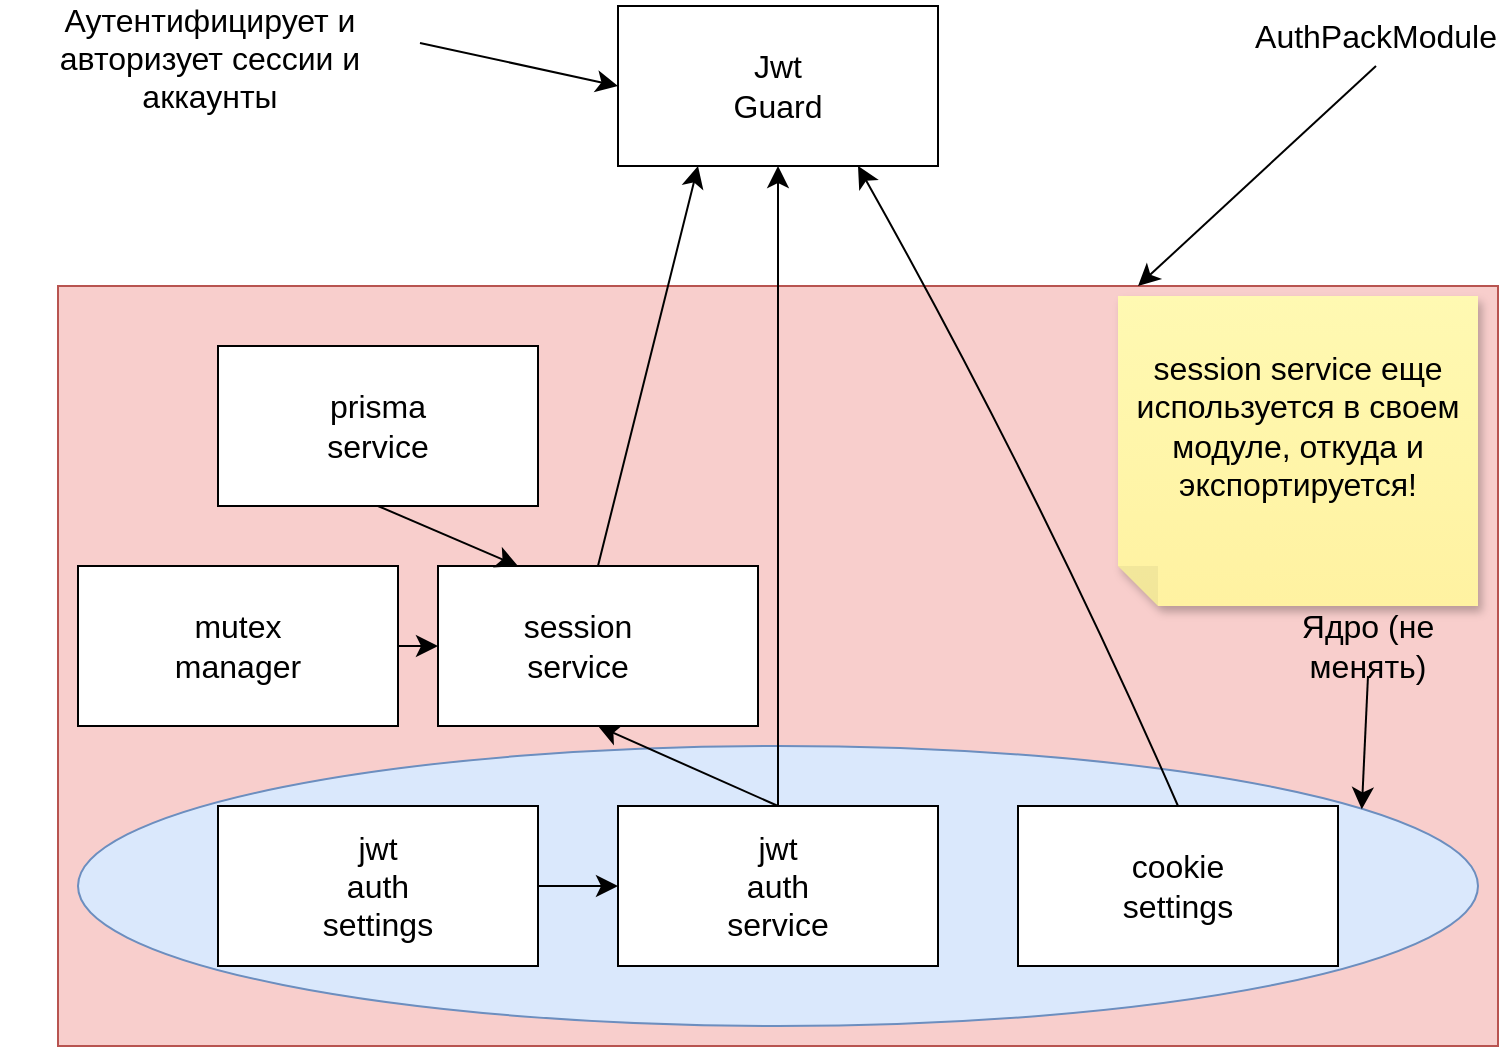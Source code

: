 <mxfile version="26.0.5">
  <diagram id="R2lEEEUBdFMjLlhIrx00" name="Page-1">
    <mxGraphModel dx="1320" dy="1745" grid="1" gridSize="10" guides="1" tooltips="1" connect="1" arrows="1" fold="1" page="1" pageScale="1" pageWidth="850" pageHeight="1100" math="0" shadow="0" extFonts="Permanent Marker^https://fonts.googleapis.com/css?family=Permanent+Marker">
      <root>
        <mxCell id="0" />
        <mxCell id="1" parent="0" />
        <mxCell id="bsDVykLvRhCMeooRDLJG-57" value="" style="rounded=0;whiteSpace=wrap;html=1;fillColor=#f8cecc;strokeColor=#b85450;" vertex="1" parent="1">
          <mxGeometry x="80" y="-700" width="720" height="380" as="geometry" />
        </mxCell>
        <mxCell id="bsDVykLvRhCMeooRDLJG-32" value="" style="ellipse;whiteSpace=wrap;html=1;fillColor=#dae8fc;strokeColor=#6c8ebf;movable=1;resizable=1;rotatable=1;deletable=1;editable=1;locked=0;connectable=1;" vertex="1" parent="1">
          <mxGeometry x="90" y="-470" width="700" height="140" as="geometry" />
        </mxCell>
        <mxCell id="bsDVykLvRhCMeooRDLJG-68" style="edgeStyle=none;curved=1;rounded=0;orthogonalLoop=1;jettySize=auto;html=1;exitX=1;exitY=0.5;exitDx=0;exitDy=0;entryX=0;entryY=0.5;entryDx=0;entryDy=0;fontSize=12;startSize=8;endSize=8;" edge="1" parent="1" source="bsDVykLvRhCMeooRDLJG-1" target="bsDVykLvRhCMeooRDLJG-2">
          <mxGeometry relative="1" as="geometry" />
        </mxCell>
        <mxCell id="bsDVykLvRhCMeooRDLJG-1" value="" style="rounded=0;whiteSpace=wrap;html=1;" vertex="1" parent="1">
          <mxGeometry x="160" y="-440" width="160" height="80" as="geometry" />
        </mxCell>
        <mxCell id="bsDVykLvRhCMeooRDLJG-53" style="edgeStyle=none;curved=1;rounded=0;orthogonalLoop=1;jettySize=auto;html=1;exitX=0.5;exitY=0;exitDx=0;exitDy=0;entryX=0.5;entryY=1;entryDx=0;entryDy=0;fontSize=12;startSize=8;endSize=8;" edge="1" parent="1" source="bsDVykLvRhCMeooRDLJG-2" target="bsDVykLvRhCMeooRDLJG-5">
          <mxGeometry relative="1" as="geometry" />
        </mxCell>
        <mxCell id="bsDVykLvRhCMeooRDLJG-66" style="edgeStyle=none;curved=1;rounded=0;orthogonalLoop=1;jettySize=auto;html=1;exitX=0.5;exitY=0;exitDx=0;exitDy=0;entryX=0.5;entryY=1;entryDx=0;entryDy=0;fontSize=12;startSize=8;endSize=8;" edge="1" parent="1" source="bsDVykLvRhCMeooRDLJG-2" target="bsDVykLvRhCMeooRDLJG-38">
          <mxGeometry relative="1" as="geometry" />
        </mxCell>
        <mxCell id="bsDVykLvRhCMeooRDLJG-2" value="" style="rounded=0;whiteSpace=wrap;html=1;" vertex="1" parent="1">
          <mxGeometry x="360" y="-440" width="160" height="80" as="geometry" />
        </mxCell>
        <mxCell id="bsDVykLvRhCMeooRDLJG-56" style="edgeStyle=none;curved=1;rounded=0;orthogonalLoop=1;jettySize=auto;html=1;exitX=0.5;exitY=0;exitDx=0;exitDy=0;entryX=0.75;entryY=1;entryDx=0;entryDy=0;fontSize=12;startSize=8;endSize=8;" edge="1" parent="1" source="bsDVykLvRhCMeooRDLJG-3" target="bsDVykLvRhCMeooRDLJG-38">
          <mxGeometry relative="1" as="geometry">
            <Array as="points">
              <mxPoint x="570" y="-600" />
            </Array>
          </mxGeometry>
        </mxCell>
        <mxCell id="bsDVykLvRhCMeooRDLJG-3" value="" style="rounded=0;whiteSpace=wrap;html=1;" vertex="1" parent="1">
          <mxGeometry x="560" y="-440" width="160" height="80" as="geometry" />
        </mxCell>
        <mxCell id="bsDVykLvRhCMeooRDLJG-67" style="edgeStyle=none;curved=1;rounded=0;orthogonalLoop=1;jettySize=auto;html=1;exitX=0.5;exitY=0;exitDx=0;exitDy=0;entryX=0.25;entryY=1;entryDx=0;entryDy=0;fontSize=12;startSize=8;endSize=8;" edge="1" parent="1" source="bsDVykLvRhCMeooRDLJG-5" target="bsDVykLvRhCMeooRDLJG-38">
          <mxGeometry relative="1" as="geometry" />
        </mxCell>
        <mxCell id="bsDVykLvRhCMeooRDLJG-5" value="" style="rounded=0;whiteSpace=wrap;html=1;" vertex="1" parent="1">
          <mxGeometry x="270" y="-560" width="160" height="80" as="geometry" />
        </mxCell>
        <mxCell id="bsDVykLvRhCMeooRDLJG-63" style="edgeStyle=none;curved=1;rounded=0;orthogonalLoop=1;jettySize=auto;html=1;exitX=0.5;exitY=1;exitDx=0;exitDy=0;entryX=0.25;entryY=0;entryDx=0;entryDy=0;fontSize=12;startSize=8;endSize=8;" edge="1" parent="1" source="bsDVykLvRhCMeooRDLJG-6" target="bsDVykLvRhCMeooRDLJG-5">
          <mxGeometry relative="1" as="geometry" />
        </mxCell>
        <mxCell id="bsDVykLvRhCMeooRDLJG-6" value="" style="rounded=0;whiteSpace=wrap;html=1;" vertex="1" parent="1">
          <mxGeometry x="160" y="-670" width="160" height="80" as="geometry" />
        </mxCell>
        <mxCell id="bsDVykLvRhCMeooRDLJG-62" style="edgeStyle=none;curved=1;rounded=0;orthogonalLoop=1;jettySize=auto;html=1;exitX=1;exitY=0.5;exitDx=0;exitDy=0;entryX=0;entryY=0.5;entryDx=0;entryDy=0;fontSize=12;startSize=8;endSize=8;" edge="1" parent="1" source="bsDVykLvRhCMeooRDLJG-8" target="bsDVykLvRhCMeooRDLJG-5">
          <mxGeometry relative="1" as="geometry" />
        </mxCell>
        <mxCell id="bsDVykLvRhCMeooRDLJG-8" value="" style="rounded=0;whiteSpace=wrap;html=1;" vertex="1" parent="1">
          <mxGeometry x="90" y="-560" width="160" height="80" as="geometry" />
        </mxCell>
        <mxCell id="bsDVykLvRhCMeooRDLJG-20" value="session service" style="text;strokeColor=none;fillColor=none;html=1;align=center;verticalAlign=middle;whiteSpace=wrap;rounded=0;fontSize=16;" vertex="1" parent="1">
          <mxGeometry x="310" y="-535" width="60" height="30" as="geometry" />
        </mxCell>
        <mxCell id="bsDVykLvRhCMeooRDLJG-22" value="prisma&lt;div&gt;service&lt;/div&gt;" style="text;strokeColor=none;fillColor=none;html=1;align=center;verticalAlign=middle;whiteSpace=wrap;rounded=0;fontSize=16;" vertex="1" parent="1">
          <mxGeometry x="210" y="-645" width="60" height="30" as="geometry" />
        </mxCell>
        <mxCell id="bsDVykLvRhCMeooRDLJG-23" value="jwt&lt;div&gt;auth&lt;/div&gt;&lt;div&gt;service&lt;/div&gt;" style="text;strokeColor=none;fillColor=none;html=1;align=center;verticalAlign=middle;whiteSpace=wrap;rounded=0;fontSize=16;" vertex="1" parent="1">
          <mxGeometry x="410" y="-415" width="60" height="30" as="geometry" />
        </mxCell>
        <mxCell id="bsDVykLvRhCMeooRDLJG-24" value="jwt&lt;div&gt;auth&lt;/div&gt;&lt;div&gt;settings&lt;/div&gt;" style="text;strokeColor=none;fillColor=none;html=1;align=center;verticalAlign=middle;whiteSpace=wrap;rounded=0;fontSize=16;" vertex="1" parent="1">
          <mxGeometry x="210" y="-415" width="60" height="30" as="geometry" />
        </mxCell>
        <mxCell id="bsDVykLvRhCMeooRDLJG-25" value="mutex&lt;div&gt;manager&lt;/div&gt;" style="text;strokeColor=none;fillColor=none;html=1;align=center;verticalAlign=middle;whiteSpace=wrap;rounded=0;fontSize=16;" vertex="1" parent="1">
          <mxGeometry x="140" y="-535" width="60" height="30" as="geometry" />
        </mxCell>
        <mxCell id="bsDVykLvRhCMeooRDLJG-26" value="cookie&lt;div&gt;settings&lt;/div&gt;" style="text;strokeColor=none;fillColor=none;html=1;align=center;verticalAlign=middle;whiteSpace=wrap;rounded=0;fontSize=16;" vertex="1" parent="1">
          <mxGeometry x="610" y="-415" width="60" height="30" as="geometry" />
        </mxCell>
        <mxCell id="bsDVykLvRhCMeooRDLJG-37" style="edgeStyle=none;curved=1;rounded=0;orthogonalLoop=1;jettySize=auto;html=1;exitX=0.5;exitY=1;exitDx=0;exitDy=0;fontSize=12;startSize=8;endSize=8;entryX=0.917;entryY=0.226;entryDx=0;entryDy=0;entryPerimeter=0;" edge="1" parent="1" source="bsDVykLvRhCMeooRDLJG-34" target="bsDVykLvRhCMeooRDLJG-32">
          <mxGeometry relative="1" as="geometry" />
        </mxCell>
        <mxCell id="bsDVykLvRhCMeooRDLJG-34" value="Ядро (не менять)" style="text;strokeColor=none;align=center;fillColor=none;html=1;verticalAlign=middle;whiteSpace=wrap;rounded=0;fontSize=16;" vertex="1" parent="1">
          <mxGeometry x="680" y="-535" width="110" height="30" as="geometry" />
        </mxCell>
        <mxCell id="bsDVykLvRhCMeooRDLJG-38" value="" style="rounded=0;whiteSpace=wrap;html=1;" vertex="1" parent="1">
          <mxGeometry x="360" y="-840" width="160" height="80" as="geometry" />
        </mxCell>
        <mxCell id="bsDVykLvRhCMeooRDLJG-39" value="Jwt&lt;div&gt;Guard&lt;/div&gt;" style="text;strokeColor=none;fillColor=none;html=1;align=center;verticalAlign=middle;whiteSpace=wrap;rounded=0;fontSize=16;" vertex="1" parent="1">
          <mxGeometry x="410" y="-815" width="60" height="30" as="geometry" />
        </mxCell>
        <mxCell id="bsDVykLvRhCMeooRDLJG-41" style="edgeStyle=none;curved=1;rounded=0;orthogonalLoop=1;jettySize=auto;html=1;exitX=0.5;exitY=0;exitDx=0;exitDy=0;fontSize=12;startSize=8;endSize=8;" edge="1" parent="1" source="bsDVykLvRhCMeooRDLJG-2" target="bsDVykLvRhCMeooRDLJG-2">
          <mxGeometry relative="1" as="geometry" />
        </mxCell>
        <mxCell id="bsDVykLvRhCMeooRDLJG-58" value="AuthPackModule" style="text;strokeColor=none;align=center;fillColor=none;html=1;verticalAlign=middle;whiteSpace=wrap;rounded=0;fontSize=16;" vertex="1" parent="1">
          <mxGeometry x="709" y="-840" width="60" height="30" as="geometry" />
        </mxCell>
        <mxCell id="bsDVykLvRhCMeooRDLJG-60" style="edgeStyle=none;curved=1;rounded=0;orthogonalLoop=1;jettySize=auto;html=1;exitX=0.5;exitY=1;exitDx=0;exitDy=0;entryX=0.75;entryY=0;entryDx=0;entryDy=0;fontSize=12;startSize=8;endSize=8;" edge="1" parent="1" source="bsDVykLvRhCMeooRDLJG-58" target="bsDVykLvRhCMeooRDLJG-57">
          <mxGeometry relative="1" as="geometry" />
        </mxCell>
        <mxCell id="bsDVykLvRhCMeooRDLJG-70" value="" style="shape=note;whiteSpace=wrap;html=1;backgroundOutline=1;fontColor=#000000;darkOpacity=0.05;fillColor=#FFF9B2;strokeColor=none;fillStyle=solid;direction=west;gradientDirection=north;gradientColor=#FFF2A1;shadow=1;size=20;pointerEvents=1;" vertex="1" parent="1">
          <mxGeometry x="610" y="-695" width="180" height="155" as="geometry" />
        </mxCell>
        <mxCell id="bsDVykLvRhCMeooRDLJG-71" value="session service еще используется в своем модуле, откуда и экспортируется!" style="text;strokeColor=none;fillColor=none;html=1;align=center;verticalAlign=middle;whiteSpace=wrap;rounded=0;fontSize=16;" vertex="1" parent="1">
          <mxGeometry x="615" y="-645" width="170" height="30" as="geometry" />
        </mxCell>
        <mxCell id="bsDVykLvRhCMeooRDLJG-73" style="edgeStyle=none;curved=1;rounded=0;orthogonalLoop=1;jettySize=auto;html=1;exitX=1;exitY=0.25;exitDx=0;exitDy=0;entryX=0;entryY=0.5;entryDx=0;entryDy=0;fontSize=12;startSize=8;endSize=8;" edge="1" parent="1" source="bsDVykLvRhCMeooRDLJG-74" target="bsDVykLvRhCMeooRDLJG-38">
          <mxGeometry relative="1" as="geometry">
            <mxPoint x="298" y="-815" as="sourcePoint" />
          </mxGeometry>
        </mxCell>
        <mxCell id="bsDVykLvRhCMeooRDLJG-74" value="Аутентифицирует и авторизует сессии и аккаунты" style="text;strokeColor=none;fillColor=none;html=1;align=center;verticalAlign=middle;whiteSpace=wrap;rounded=0;fontSize=16;" vertex="1" parent="1">
          <mxGeometry x="51" y="-829" width="210" height="30" as="geometry" />
        </mxCell>
      </root>
    </mxGraphModel>
  </diagram>
</mxfile>
